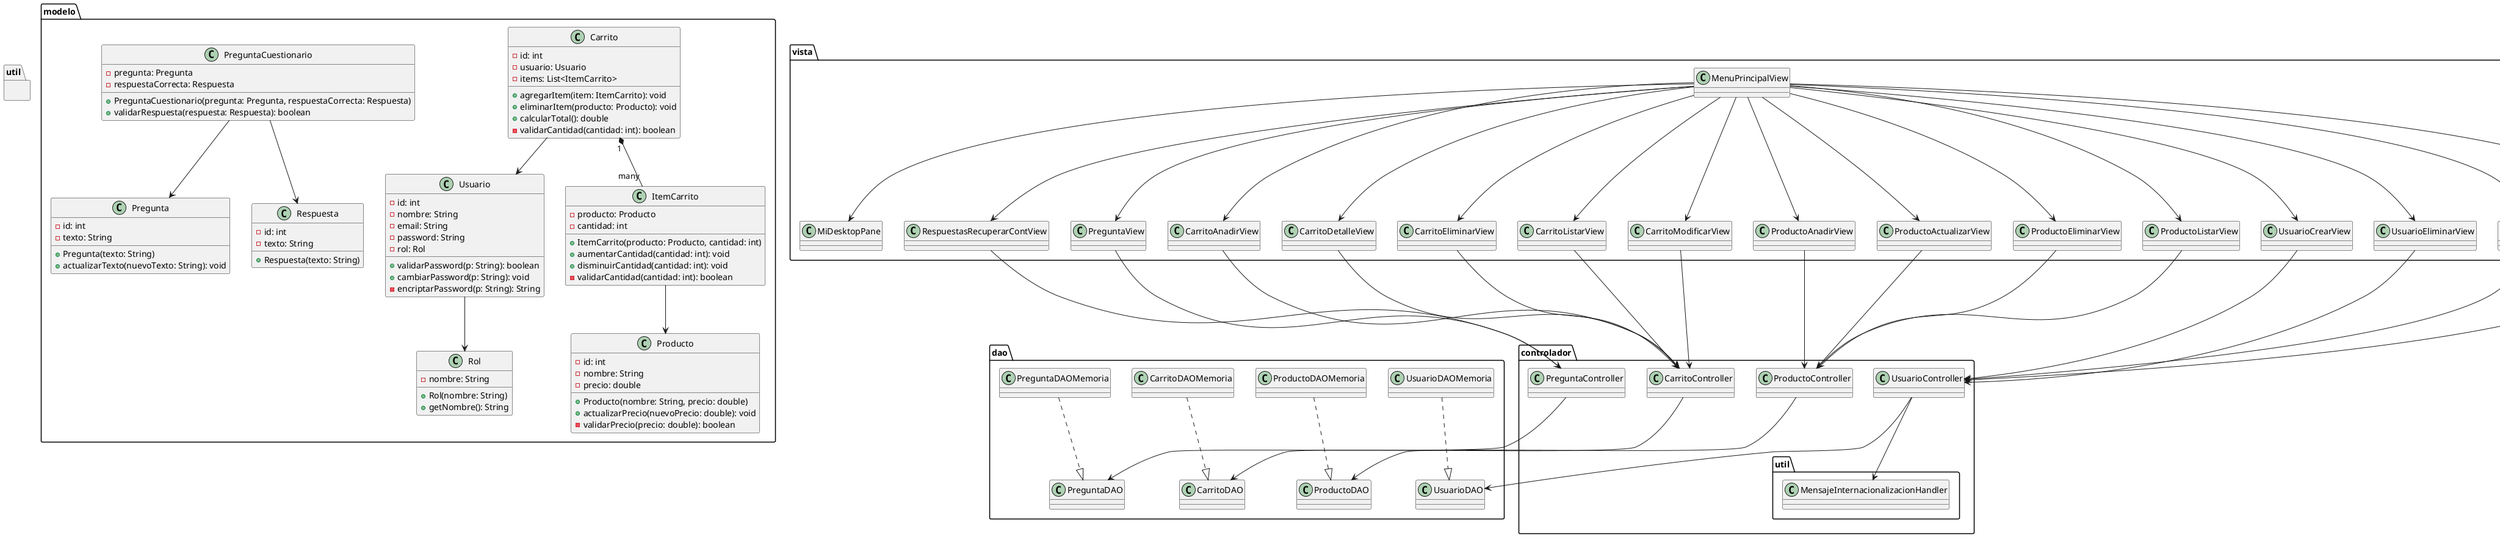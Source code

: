 @startuml

'================= MODELO =================
package modelo {
  class Usuario {
    - id: int
    - nombre: String
    - email: String
    - password: String
    - rol: Rol
    + validarPassword(p: String): boolean
    + cambiarPassword(p: String): void
    - encriptarPassword(p: String): String
  }

  class Rol {
    - nombre: String
    + Rol(nombre: String)
    + getNombre(): String
  }

  class Producto {
    - id: int
    - nombre: String
    - precio: double
    + Producto(nombre: String, precio: double)
    + actualizarPrecio(nuevoPrecio: double): void
    - validarPrecio(precio: double): boolean
  }

  class Carrito {
    - id: int
    - usuario: Usuario
    - items: List<ItemCarrito>
    + agregarItem(item: ItemCarrito): void
    + eliminarItem(producto: Producto): void
    + calcularTotal(): double
    - validarCantidad(cantidad: int): boolean
  }

  class ItemCarrito {
    - producto: Producto
    - cantidad: int
    + ItemCarrito(producto: Producto, cantidad: int)
    + aumentarCantidad(cantidad: int): void
    + disminuirCantidad(cantidad: int): void
    - validarCantidad(cantidad: int): boolean
  }

  class Pregunta {
    - id: int
    - texto: String
    + Pregunta(texto: String)
    + actualizarTexto(nuevoTexto: String): void
  }

  class PreguntaCuestionario {
    - pregunta: Pregunta
    - respuestaCorrecta: Respuesta
    + PreguntaCuestionario(pregunta: Pregunta, respuestaCorrecta: Respuesta)
    + validarRespuesta(respuesta: Respuesta): boolean
  }

  class Respuesta {
    - id: int
    - texto: String
    + Respuesta(texto: String)
  }

  Carrito "1" *-- "many" ItemCarrito
  Carrito --> Usuario
  ItemCarrito --> Producto
  PreguntaCuestionario --> Pregunta
  PreguntaCuestionario --> Respuesta
  Usuario --> Rol
}

'================= DAO =================
package dao {
  UsuarioDAOMemoria ..|> UsuarioDAO
  ProductoDAOMemoria ..|> ProductoDAO
  CarritoDAOMemoria ..|> CarritoDAO
  PreguntaDAOMemoria ..|> PreguntaDAO
}

'================= CONTROLADOR =================
package controlador {
  UsuarioController --> UsuarioDAO
  UsuarioController --> util.MensajeInternacionalizacionHandler
  ProductoController --> ProductoDAO
  CarritoController --> CarritoDAO
  PreguntaController --> PreguntaDAO
}

'================= UTIL =================
package util {
  ' clases utilitarias
}

'================= VISTA =================
package vista {
  MenuPrincipalView --> MiDesktopPane
  MenuPrincipalView --> UsuarioCrearView
  MenuPrincipalView --> UsuarioEliminarView
  MenuPrincipalView --> UsuarioListarView
  MenuPrincipalView --> UsuarioModificarView
  MenuPrincipalView --> ProductoAnadirView
  MenuPrincipalView --> ProductoActualizarView
  MenuPrincipalView --> ProductoEliminarView
  MenuPrincipalView --> ProductoListarView
  MenuPrincipalView --> CarritoAnadirView
  MenuPrincipalView --> CarritoDetalleView
  MenuPrincipalView --> CarritoEliminarView
  MenuPrincipalView --> CarritoListarView
  MenuPrincipalView --> CarritoModificarView
  MenuPrincipalView --> PreguntaView
  MenuPrincipalView --> RespuestasRecuperarContView

  UsuarioCrearView --> UsuarioController
  UsuarioEliminarView --> UsuarioController
  UsuarioListarView --> UsuarioController
  UsuarioModificarView --> UsuarioController

  ProductoAnadirView --> ProductoController
  ProductoActualizarView --> ProductoController
  ProductoEliminarView --> ProductoController
  ProductoListarView --> ProductoController

  CarritoAnadirView --> CarritoController
  CarritoDetalleView --> CarritoController
  CarritoEliminarView --> CarritoController
  CarritoListarView --> CarritoController
  CarritoModificarView --> CarritoController

  PreguntaView --> PreguntaController
  RespuestasRecuperarContView --> PreguntaController
}

@enduml
